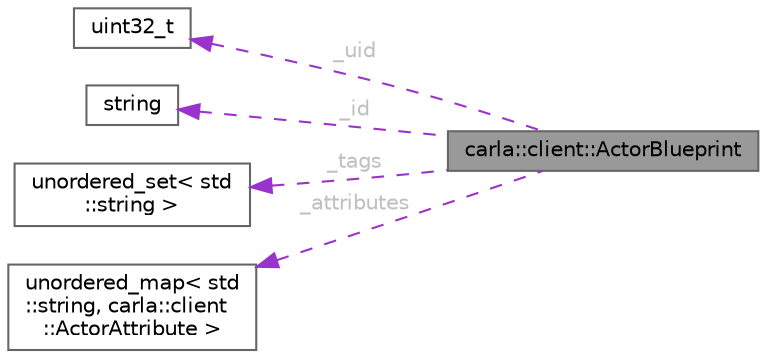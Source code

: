 digraph "carla::client::ActorBlueprint"
{
 // INTERACTIVE_SVG=YES
 // LATEX_PDF_SIZE
  bgcolor="transparent";
  edge [fontname=Helvetica,fontsize=10,labelfontname=Helvetica,labelfontsize=10];
  node [fontname=Helvetica,fontsize=10,shape=box,height=0.2,width=0.4];
  rankdir="LR";
  Node1 [id="Node000001",label="carla::client::ActorBlueprint",height=0.2,width=0.4,color="gray40", fillcolor="grey60", style="filled", fontcolor="black",tooltip="Contains all the necessary information for spawning an Actor."];
  Node2 -> Node1 [id="edge1_Node000001_Node000002",dir="back",color="darkorchid3",style="dashed",tooltip=" ",label=" _uid",fontcolor="grey" ];
  Node2 [id="Node000002",label="uint32_t",height=0.2,width=0.4,color="gray40", fillcolor="white", style="filled",tooltip=" "];
  Node3 -> Node1 [id="edge2_Node000001_Node000003",dir="back",color="darkorchid3",style="dashed",tooltip=" ",label=" _id",fontcolor="grey" ];
  Node3 [id="Node000003",label="string",height=0.2,width=0.4,color="gray40", fillcolor="white", style="filled",tooltip=" "];
  Node4 -> Node1 [id="edge3_Node000001_Node000004",dir="back",color="darkorchid3",style="dashed",tooltip=" ",label=" _tags",fontcolor="grey" ];
  Node4 [id="Node000004",label="unordered_set\< std\l::string \>",height=0.2,width=0.4,color="gray40", fillcolor="white", style="filled",tooltip=" "];
  Node5 -> Node1 [id="edge4_Node000001_Node000005",dir="back",color="darkorchid3",style="dashed",tooltip=" ",label=" _attributes",fontcolor="grey" ];
  Node5 [id="Node000005",label="unordered_map\< std\l::string, carla::client\l::ActorAttribute \>",height=0.2,width=0.4,color="gray40", fillcolor="white", style="filled",tooltip=" "];
}
